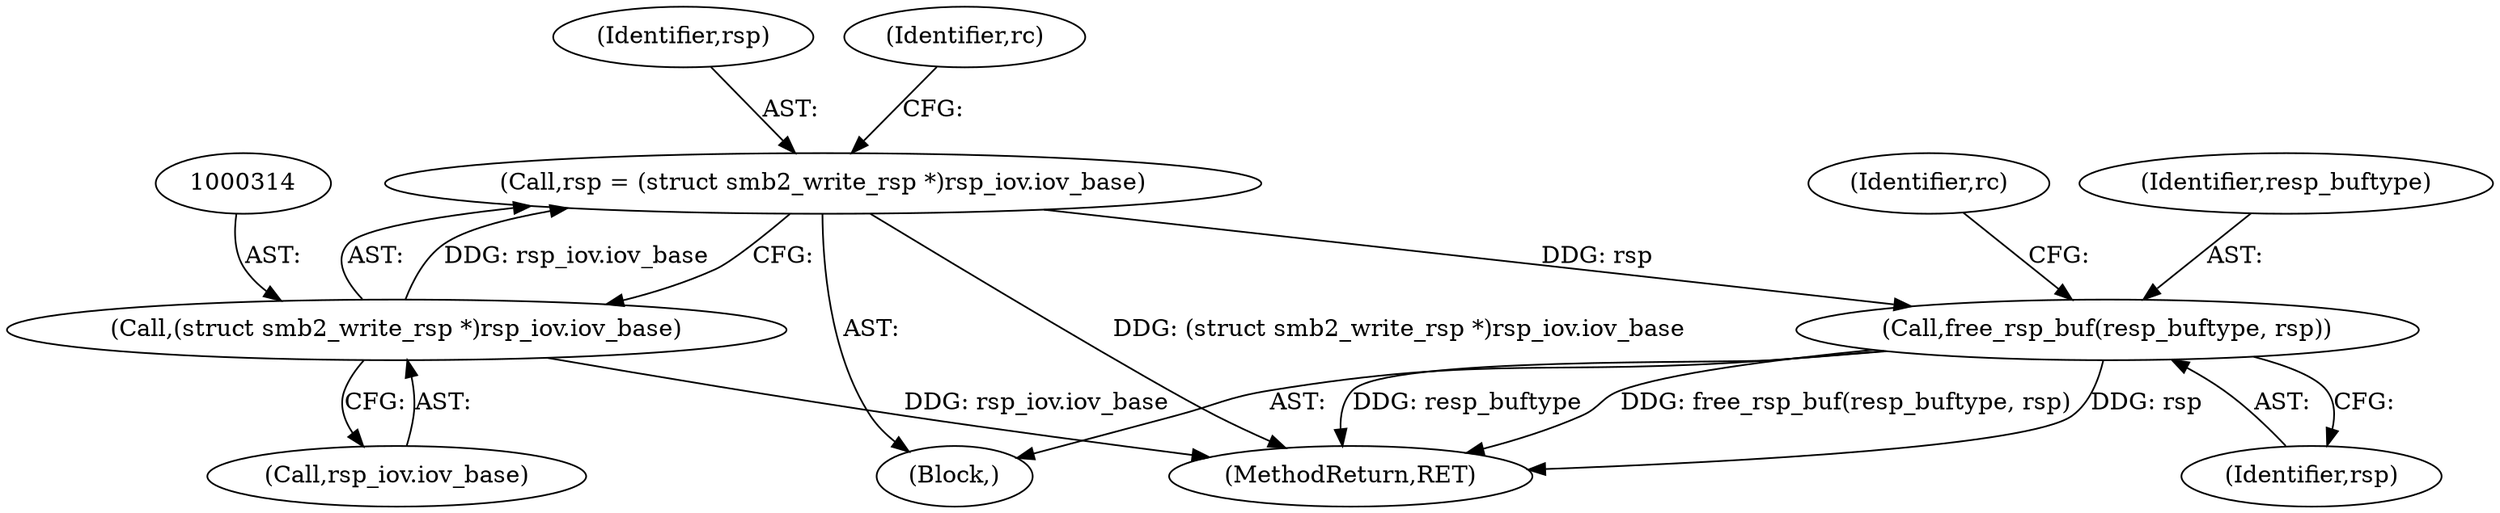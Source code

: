 digraph "0_linux_6a3eb3360667170988f8a6477f6686242061488a@pointer" {
"1000311" [label="(Call,rsp = (struct smb2_write_rsp *)rsp_iov.iov_base)"];
"1000313" [label="(Call,(struct smb2_write_rsp *)rsp_iov.iov_base)"];
"1000387" [label="(Call,free_rsp_buf(resp_buftype, rsp))"];
"1000315" [label="(Call,rsp_iov.iov_base)"];
"1000389" [label="(Identifier,rsp)"];
"1000392" [label="(MethodReturn,RET)"];
"1000388" [label="(Identifier,resp_buftype)"];
"1000311" [label="(Call,rsp = (struct smb2_write_rsp *)rsp_iov.iov_base)"];
"1000313" [label="(Call,(struct smb2_write_rsp *)rsp_iov.iov_base)"];
"1000391" [label="(Identifier,rc)"];
"1000387" [label="(Call,free_rsp_buf(resp_buftype, rsp))"];
"1000312" [label="(Identifier,rsp)"];
"1000319" [label="(Identifier,rc)"];
"1000107" [label="(Block,)"];
"1000311" -> "1000107"  [label="AST: "];
"1000311" -> "1000313"  [label="CFG: "];
"1000312" -> "1000311"  [label="AST: "];
"1000313" -> "1000311"  [label="AST: "];
"1000319" -> "1000311"  [label="CFG: "];
"1000311" -> "1000392"  [label="DDG: (struct smb2_write_rsp *)rsp_iov.iov_base"];
"1000313" -> "1000311"  [label="DDG: rsp_iov.iov_base"];
"1000311" -> "1000387"  [label="DDG: rsp"];
"1000313" -> "1000315"  [label="CFG: "];
"1000314" -> "1000313"  [label="AST: "];
"1000315" -> "1000313"  [label="AST: "];
"1000313" -> "1000392"  [label="DDG: rsp_iov.iov_base"];
"1000387" -> "1000107"  [label="AST: "];
"1000387" -> "1000389"  [label="CFG: "];
"1000388" -> "1000387"  [label="AST: "];
"1000389" -> "1000387"  [label="AST: "];
"1000391" -> "1000387"  [label="CFG: "];
"1000387" -> "1000392"  [label="DDG: resp_buftype"];
"1000387" -> "1000392"  [label="DDG: free_rsp_buf(resp_buftype, rsp)"];
"1000387" -> "1000392"  [label="DDG: rsp"];
}
